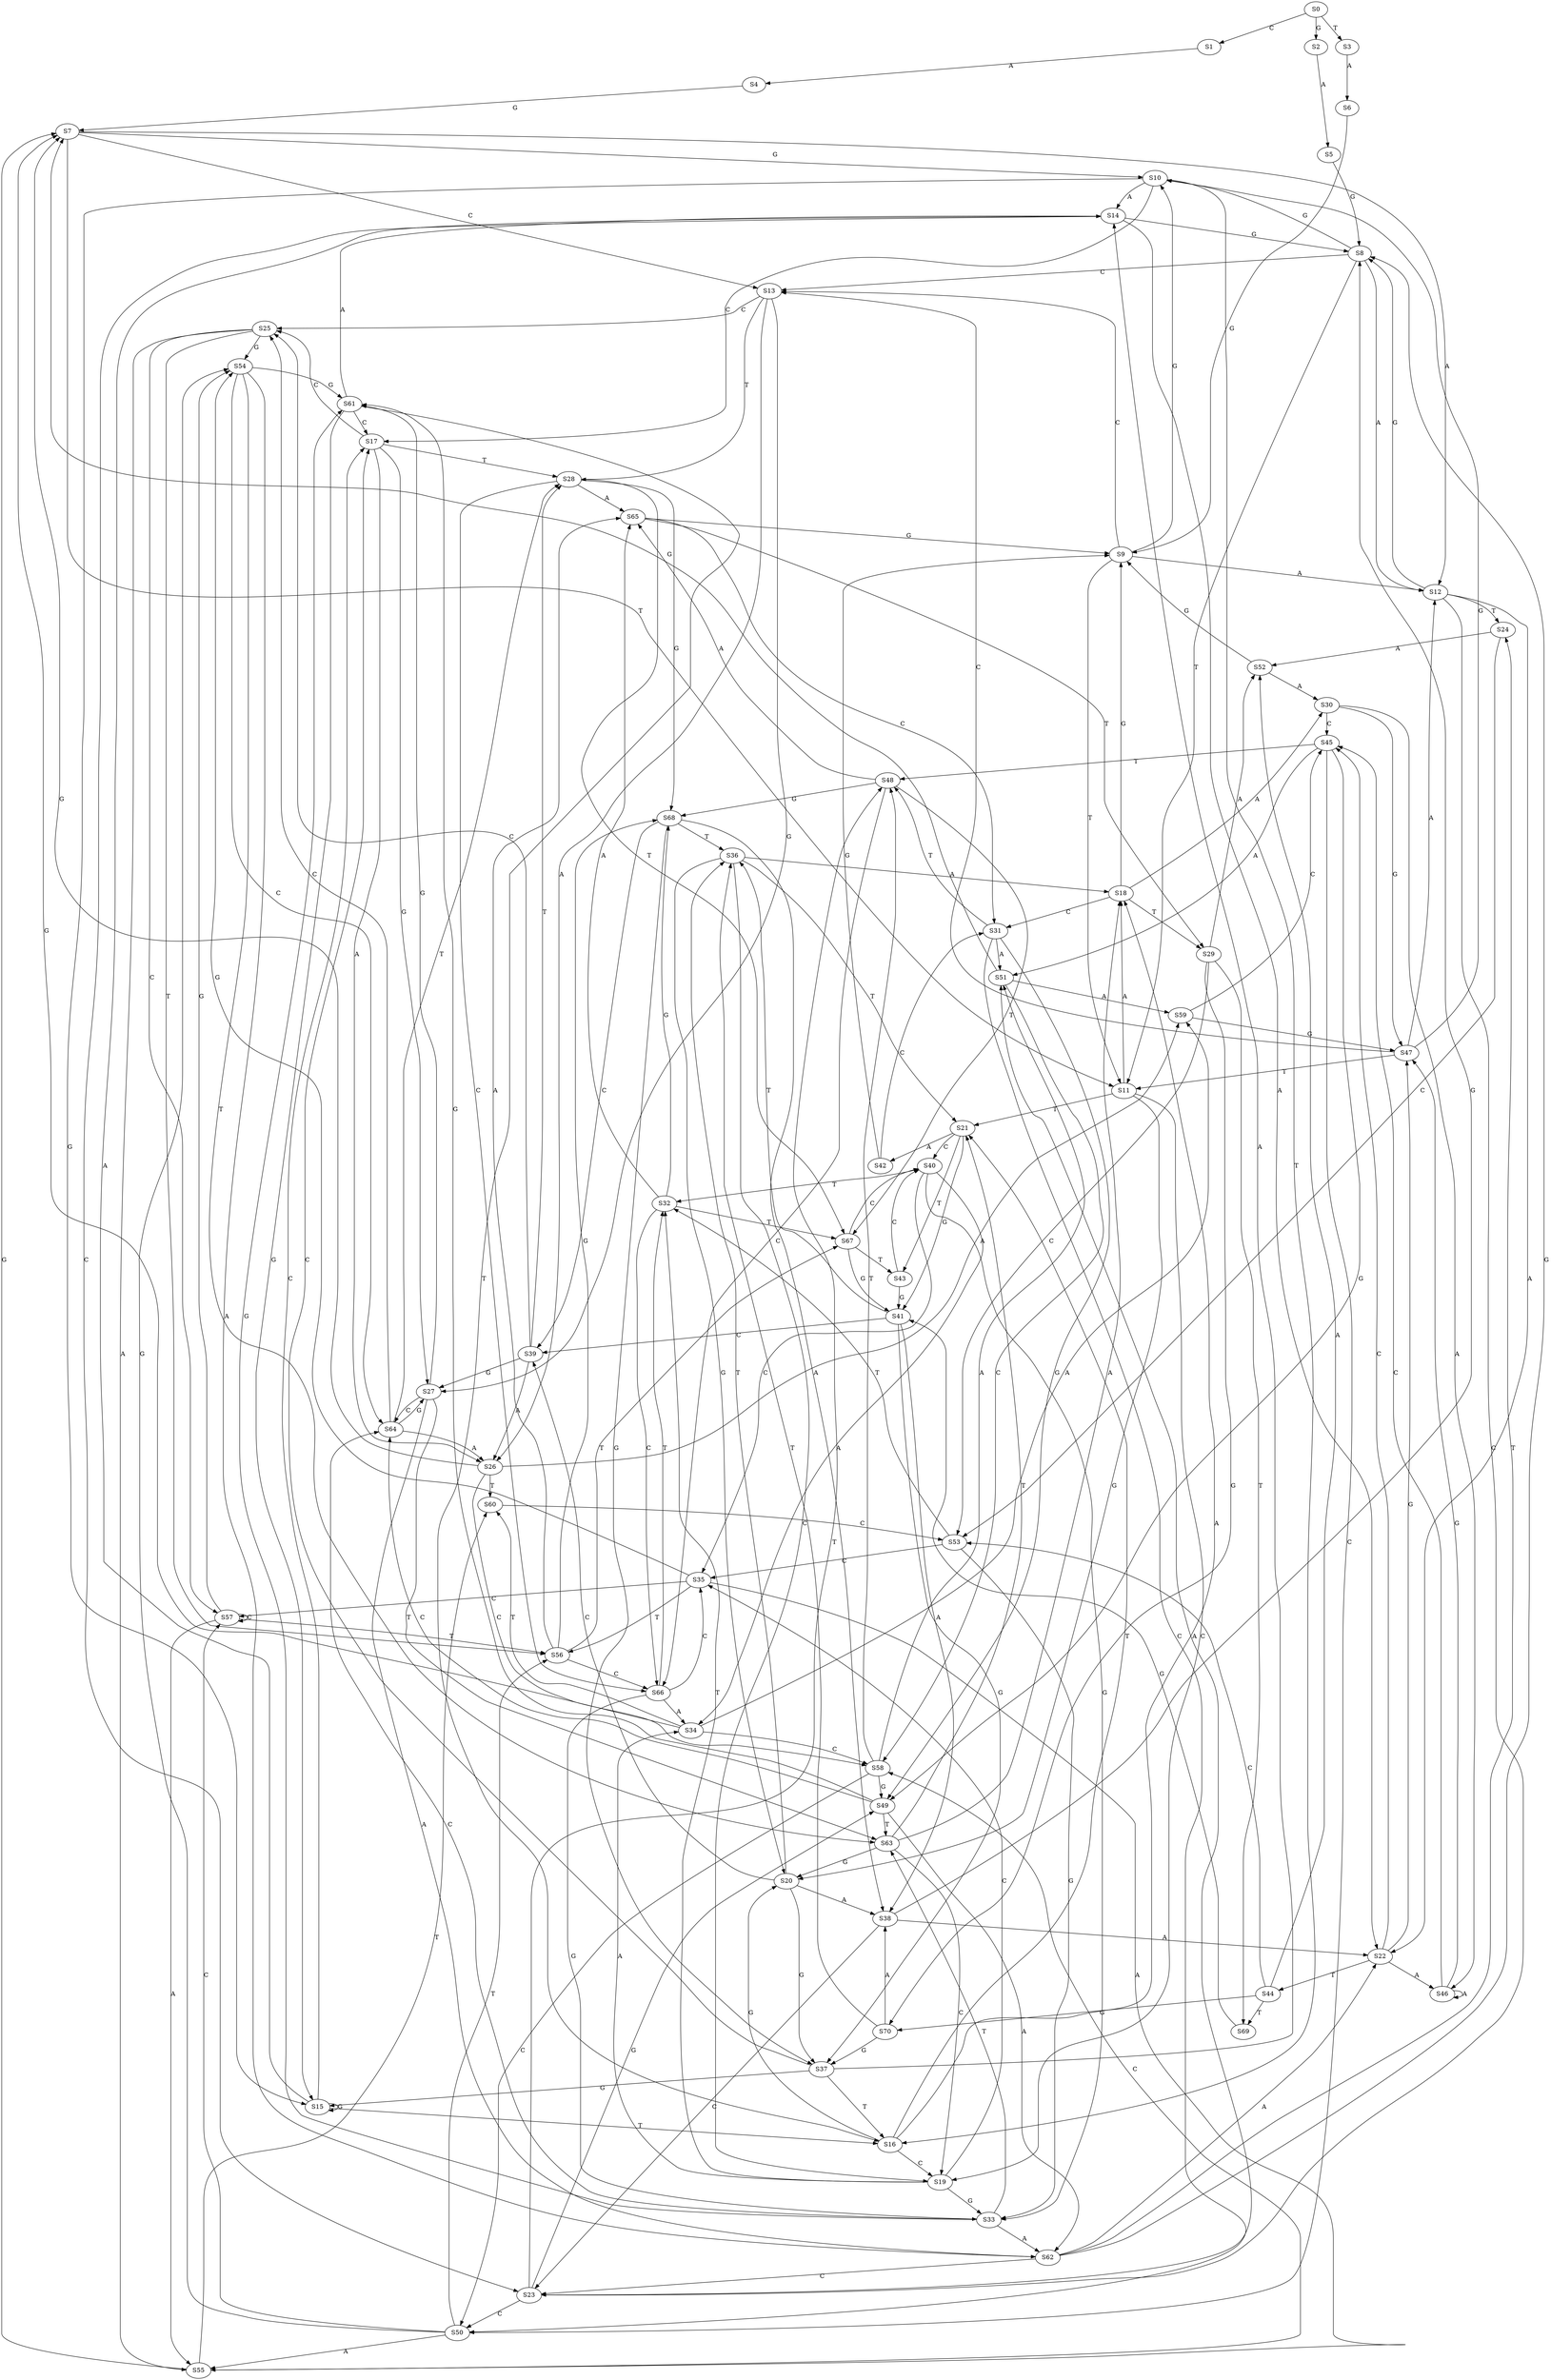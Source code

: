 strict digraph  {
	S0 -> S1 [ label = C ];
	S0 -> S2 [ label = G ];
	S0 -> S3 [ label = T ];
	S1 -> S4 [ label = A ];
	S2 -> S5 [ label = A ];
	S3 -> S6 [ label = A ];
	S4 -> S7 [ label = G ];
	S5 -> S8 [ label = G ];
	S6 -> S9 [ label = G ];
	S7 -> S10 [ label = G ];
	S7 -> S11 [ label = T ];
	S7 -> S12 [ label = A ];
	S7 -> S13 [ label = C ];
	S8 -> S11 [ label = T ];
	S8 -> S10 [ label = G ];
	S8 -> S12 [ label = A ];
	S8 -> S13 [ label = C ];
	S9 -> S11 [ label = T ];
	S9 -> S12 [ label = A ];
	S9 -> S13 [ label = C ];
	S9 -> S10 [ label = G ];
	S10 -> S14 [ label = A ];
	S10 -> S15 [ label = G ];
	S10 -> S16 [ label = T ];
	S10 -> S17 [ label = C ];
	S11 -> S18 [ label = A ];
	S11 -> S19 [ label = C ];
	S11 -> S20 [ label = G ];
	S11 -> S21 [ label = T ];
	S12 -> S22 [ label = A ];
	S12 -> S23 [ label = C ];
	S12 -> S24 [ label = T ];
	S12 -> S8 [ label = G ];
	S13 -> S25 [ label = C ];
	S13 -> S26 [ label = A ];
	S13 -> S27 [ label = G ];
	S13 -> S28 [ label = T ];
	S14 -> S22 [ label = A ];
	S14 -> S8 [ label = G ];
	S14 -> S23 [ label = C ];
	S15 -> S16 [ label = T ];
	S15 -> S17 [ label = C ];
	S15 -> S15 [ label = G ];
	S15 -> S14 [ label = A ];
	S16 -> S18 [ label = A ];
	S16 -> S19 [ label = C ];
	S16 -> S20 [ label = G ];
	S16 -> S21 [ label = T ];
	S17 -> S28 [ label = T ];
	S17 -> S25 [ label = C ];
	S17 -> S26 [ label = A ];
	S17 -> S27 [ label = G ];
	S18 -> S29 [ label = T ];
	S18 -> S9 [ label = G ];
	S18 -> S30 [ label = A ];
	S18 -> S31 [ label = C ];
	S19 -> S32 [ label = T ];
	S19 -> S33 [ label = G ];
	S19 -> S34 [ label = A ];
	S19 -> S35 [ label = C ];
	S20 -> S36 [ label = T ];
	S20 -> S37 [ label = G ];
	S20 -> S38 [ label = A ];
	S20 -> S39 [ label = C ];
	S21 -> S40 [ label = C ];
	S21 -> S41 [ label = G ];
	S21 -> S42 [ label = A ];
	S21 -> S43 [ label = T ];
	S22 -> S44 [ label = T ];
	S22 -> S45 [ label = C ];
	S22 -> S46 [ label = A ];
	S22 -> S47 [ label = G ];
	S23 -> S48 [ label = T ];
	S23 -> S49 [ label = G ];
	S23 -> S50 [ label = C ];
	S23 -> S51 [ label = A ];
	S24 -> S52 [ label = A ];
	S24 -> S53 [ label = C ];
	S25 -> S54 [ label = G ];
	S25 -> S55 [ label = A ];
	S25 -> S56 [ label = T ];
	S25 -> S57 [ label = C ];
	S26 -> S7 [ label = G ];
	S26 -> S58 [ label = C ];
	S26 -> S59 [ label = A ];
	S26 -> S60 [ label = T ];
	S27 -> S61 [ label = G ];
	S27 -> S62 [ label = A ];
	S27 -> S63 [ label = T ];
	S27 -> S64 [ label = C ];
	S28 -> S65 [ label = A ];
	S28 -> S66 [ label = C ];
	S28 -> S67 [ label = T ];
	S28 -> S68 [ label = G ];
	S29 -> S53 [ label = C ];
	S29 -> S52 [ label = A ];
	S29 -> S69 [ label = T ];
	S29 -> S70 [ label = G ];
	S30 -> S47 [ label = G ];
	S30 -> S46 [ label = A ];
	S30 -> S45 [ label = C ];
	S31 -> S49 [ label = G ];
	S31 -> S48 [ label = T ];
	S31 -> S50 [ label = C ];
	S31 -> S51 [ label = A ];
	S32 -> S68 [ label = G ];
	S32 -> S66 [ label = C ];
	S32 -> S65 [ label = A ];
	S32 -> S67 [ label = T ];
	S33 -> S61 [ label = G ];
	S33 -> S63 [ label = T ];
	S33 -> S64 [ label = C ];
	S33 -> S62 [ label = A ];
	S34 -> S60 [ label = T ];
	S34 -> S58 [ label = C ];
	S34 -> S59 [ label = A ];
	S34 -> S7 [ label = G ];
	S35 -> S57 [ label = C ];
	S35 -> S55 [ label = A ];
	S35 -> S56 [ label = T ];
	S35 -> S54 [ label = G ];
	S36 -> S19 [ label = C ];
	S36 -> S21 [ label = T ];
	S36 -> S20 [ label = G ];
	S36 -> S18 [ label = A ];
	S37 -> S15 [ label = G ];
	S37 -> S17 [ label = C ];
	S37 -> S14 [ label = A ];
	S37 -> S16 [ label = T ];
	S38 -> S8 [ label = G ];
	S38 -> S23 [ label = C ];
	S38 -> S22 [ label = A ];
	S39 -> S25 [ label = C ];
	S39 -> S27 [ label = G ];
	S39 -> S28 [ label = T ];
	S39 -> S26 [ label = A ];
	S40 -> S34 [ label = A ];
	S40 -> S35 [ label = C ];
	S40 -> S33 [ label = G ];
	S40 -> S32 [ label = T ];
	S41 -> S37 [ label = G ];
	S41 -> S39 [ label = C ];
	S41 -> S36 [ label = T ];
	S41 -> S38 [ label = A ];
	S42 -> S31 [ label = C ];
	S42 -> S9 [ label = G ];
	S43 -> S41 [ label = G ];
	S43 -> S40 [ label = C ];
	S44 -> S52 [ label = A ];
	S44 -> S53 [ label = C ];
	S44 -> S70 [ label = G ];
	S44 -> S69 [ label = T ];
	S45 -> S51 [ label = A ];
	S45 -> S50 [ label = C ];
	S45 -> S49 [ label = G ];
	S45 -> S48 [ label = T ];
	S46 -> S47 [ label = G ];
	S46 -> S45 [ label = C ];
	S46 -> S46 [ label = A ];
	S47 -> S11 [ label = T ];
	S47 -> S12 [ label = A ];
	S47 -> S13 [ label = C ];
	S47 -> S10 [ label = G ];
	S48 -> S65 [ label = A ];
	S48 -> S66 [ label = C ];
	S48 -> S67 [ label = T ];
	S48 -> S68 [ label = G ];
	S49 -> S61 [ label = G ];
	S49 -> S62 [ label = A ];
	S49 -> S63 [ label = T ];
	S49 -> S64 [ label = C ];
	S50 -> S57 [ label = C ];
	S50 -> S55 [ label = A ];
	S50 -> S56 [ label = T ];
	S50 -> S54 [ label = G ];
	S51 -> S7 [ label = G ];
	S51 -> S58 [ label = C ];
	S51 -> S59 [ label = A ];
	S52 -> S9 [ label = G ];
	S52 -> S30 [ label = A ];
	S53 -> S35 [ label = C ];
	S53 -> S33 [ label = G ];
	S53 -> S32 [ label = T ];
	S54 -> S62 [ label = A ];
	S54 -> S61 [ label = G ];
	S54 -> S63 [ label = T ];
	S54 -> S64 [ label = C ];
	S55 -> S7 [ label = G ];
	S55 -> S60 [ label = T ];
	S55 -> S58 [ label = C ];
	S56 -> S68 [ label = G ];
	S56 -> S66 [ label = C ];
	S56 -> S67 [ label = T ];
	S56 -> S65 [ label = A ];
	S57 -> S54 [ label = G ];
	S57 -> S57 [ label = C ];
	S57 -> S55 [ label = A ];
	S57 -> S56 [ label = T ];
	S58 -> S48 [ label = T ];
	S58 -> S49 [ label = G ];
	S58 -> S51 [ label = A ];
	S58 -> S50 [ label = C ];
	S59 -> S47 [ label = G ];
	S59 -> S45 [ label = C ];
	S60 -> S53 [ label = C ];
	S61 -> S14 [ label = A ];
	S61 -> S15 [ label = G ];
	S61 -> S17 [ label = C ];
	S61 -> S16 [ label = T ];
	S62 -> S22 [ label = A ];
	S62 -> S23 [ label = C ];
	S62 -> S8 [ label = G ];
	S62 -> S24 [ label = T ];
	S63 -> S19 [ label = C ];
	S63 -> S18 [ label = A ];
	S63 -> S20 [ label = G ];
	S63 -> S21 [ label = T ];
	S64 -> S27 [ label = G ];
	S64 -> S28 [ label = T ];
	S64 -> S25 [ label = C ];
	S64 -> S26 [ label = A ];
	S65 -> S9 [ label = G ];
	S65 -> S29 [ label = T ];
	S65 -> S31 [ label = C ];
	S66 -> S32 [ label = T ];
	S66 -> S33 [ label = G ];
	S66 -> S35 [ label = C ];
	S66 -> S34 [ label = A ];
	S67 -> S40 [ label = C ];
	S67 -> S43 [ label = T ];
	S67 -> S41 [ label = G ];
	S68 -> S38 [ label = A ];
	S68 -> S39 [ label = C ];
	S68 -> S37 [ label = G ];
	S68 -> S36 [ label = T ];
	S69 -> S41 [ label = G ];
	S70 -> S37 [ label = G ];
	S70 -> S38 [ label = A ];
	S70 -> S36 [ label = T ];
}
